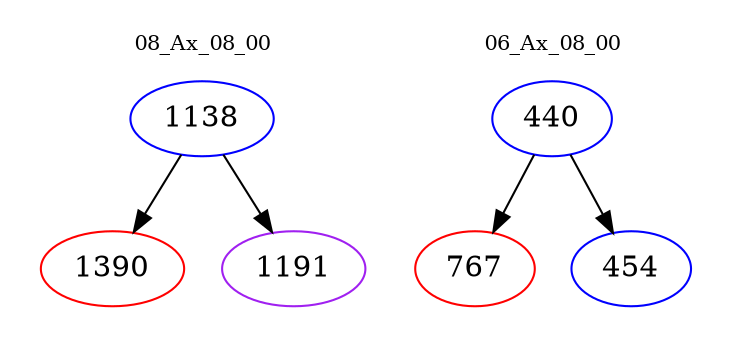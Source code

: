 digraph{
subgraph cluster_0 {
color = white
label = "08_Ax_08_00";
fontsize=10;
T0_1138 [label="1138", color="blue"]
T0_1138 -> T0_1390 [color="black"]
T0_1390 [label="1390", color="red"]
T0_1138 -> T0_1191 [color="black"]
T0_1191 [label="1191", color="purple"]
}
subgraph cluster_1 {
color = white
label = "06_Ax_08_00";
fontsize=10;
T1_440 [label="440", color="blue"]
T1_440 -> T1_767 [color="black"]
T1_767 [label="767", color="red"]
T1_440 -> T1_454 [color="black"]
T1_454 [label="454", color="blue"]
}
}
